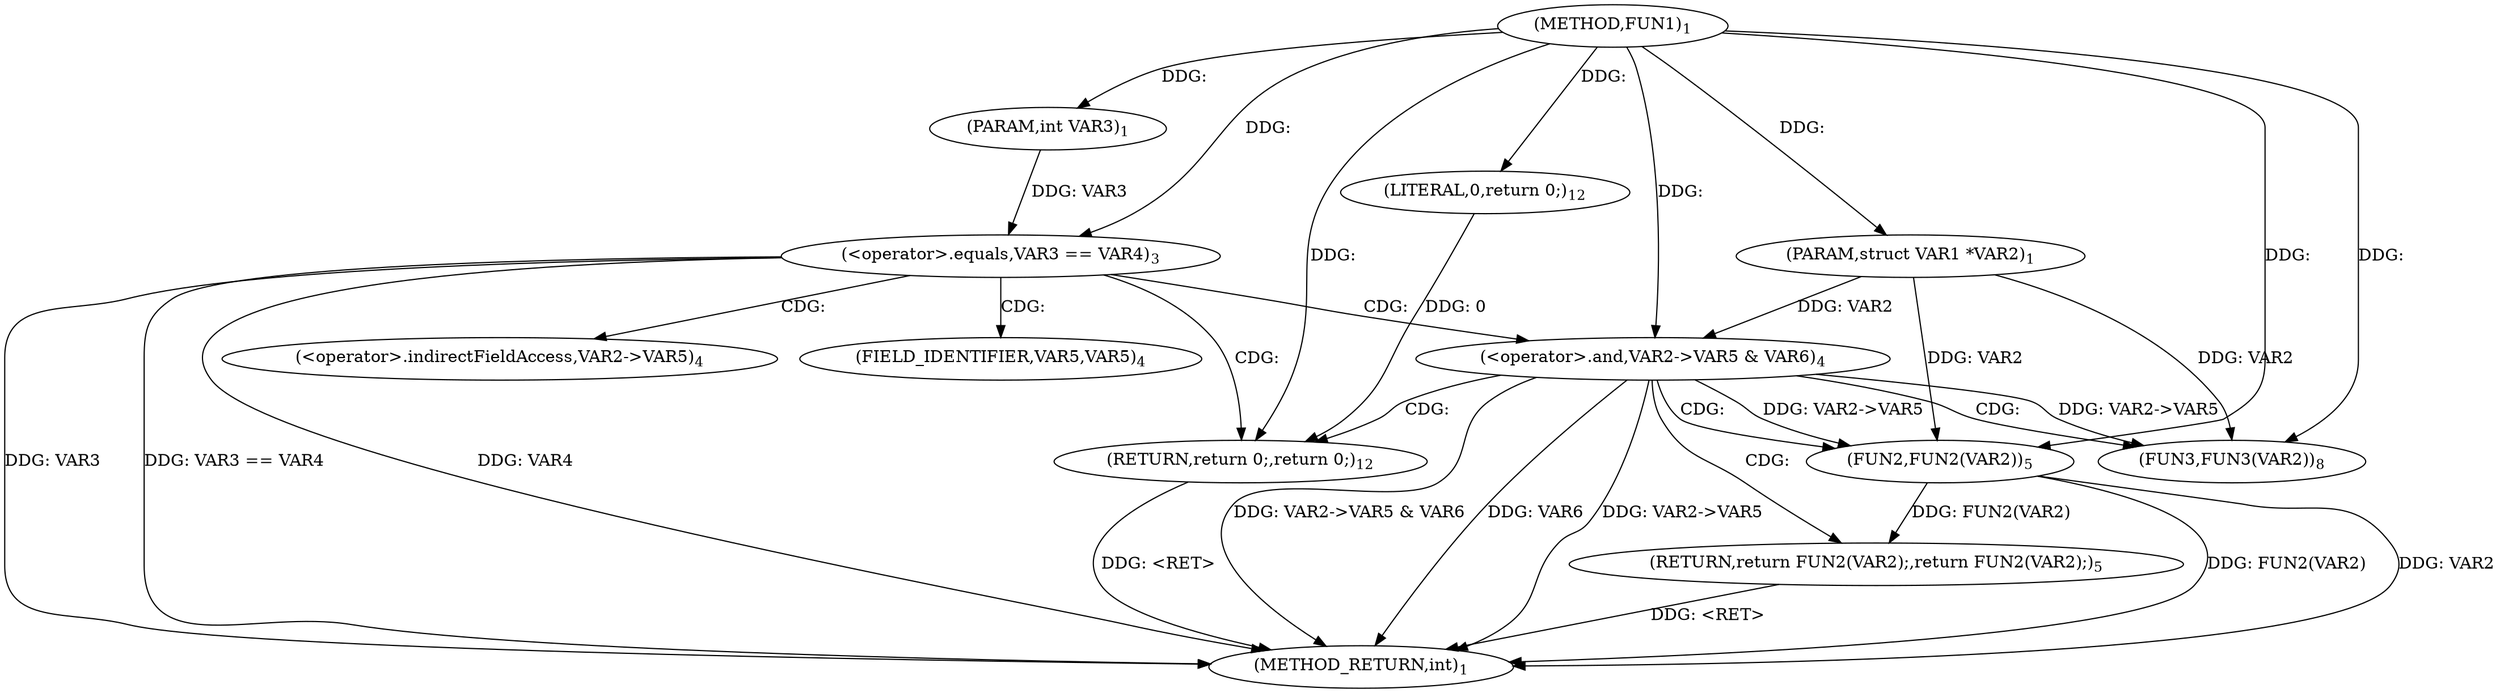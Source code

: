 digraph "FUN1" {  
"8" [label = <(METHOD,FUN1)<SUB>1</SUB>> ]
"33" [label = <(METHOD_RETURN,int)<SUB>1</SUB>> ]
"9" [label = <(PARAM,struct VAR1 *VAR2)<SUB>1</SUB>> ]
"10" [label = <(PARAM,int VAR3)<SUB>1</SUB>> ]
"31" [label = <(RETURN,return 0;,return 0;)<SUB>12</SUB>> ]
"13" [label = <(&lt;operator&gt;.equals,VAR3 == VAR4)<SUB>3</SUB>> ]
"32" [label = <(LITERAL,0,return 0;)<SUB>12</SUB>> ]
"18" [label = <(&lt;operator&gt;.and,VAR2-&gt;VAR5 &amp; VAR6)<SUB>4</SUB>> ]
"24" [label = <(RETURN,return FUN2(VAR2);,return FUN2(VAR2);)<SUB>5</SUB>> ]
"25" [label = <(FUN2,FUN2(VAR2))<SUB>5</SUB>> ]
"29" [label = <(FUN3,FUN3(VAR2))<SUB>8</SUB>> ]
"19" [label = <(&lt;operator&gt;.indirectFieldAccess,VAR2-&gt;VAR5)<SUB>4</SUB>> ]
"21" [label = <(FIELD_IDENTIFIER,VAR5,VAR5)<SUB>4</SUB>> ]
  "24" -> "33"  [ label = "DDG: &lt;RET&gt;"] 
  "31" -> "33"  [ label = "DDG: &lt;RET&gt;"] 
  "13" -> "33"  [ label = "DDG: VAR3"] 
  "13" -> "33"  [ label = "DDG: VAR3 == VAR4"] 
  "18" -> "33"  [ label = "DDG: VAR2-&gt;VAR5"] 
  "18" -> "33"  [ label = "DDG: VAR2-&gt;VAR5 &amp; VAR6"] 
  "25" -> "33"  [ label = "DDG: VAR2"] 
  "25" -> "33"  [ label = "DDG: FUN2(VAR2)"] 
  "18" -> "33"  [ label = "DDG: VAR6"] 
  "13" -> "33"  [ label = "DDG: VAR4"] 
  "8" -> "9"  [ label = "DDG: "] 
  "8" -> "10"  [ label = "DDG: "] 
  "32" -> "31"  [ label = "DDG: 0"] 
  "8" -> "31"  [ label = "DDG: "] 
  "8" -> "32"  [ label = "DDG: "] 
  "10" -> "13"  [ label = "DDG: VAR3"] 
  "8" -> "13"  [ label = "DDG: "] 
  "9" -> "18"  [ label = "DDG: VAR2"] 
  "8" -> "18"  [ label = "DDG: "] 
  "25" -> "24"  [ label = "DDG: FUN2(VAR2)"] 
  "9" -> "25"  [ label = "DDG: VAR2"] 
  "18" -> "25"  [ label = "DDG: VAR2-&gt;VAR5"] 
  "8" -> "25"  [ label = "DDG: "] 
  "9" -> "29"  [ label = "DDG: VAR2"] 
  "18" -> "29"  [ label = "DDG: VAR2-&gt;VAR5"] 
  "8" -> "29"  [ label = "DDG: "] 
  "13" -> "21"  [ label = "CDG: "] 
  "13" -> "18"  [ label = "CDG: "] 
  "13" -> "19"  [ label = "CDG: "] 
  "13" -> "31"  [ label = "CDG: "] 
  "18" -> "24"  [ label = "CDG: "] 
  "18" -> "29"  [ label = "CDG: "] 
  "18" -> "25"  [ label = "CDG: "] 
  "18" -> "31"  [ label = "CDG: "] 
}
